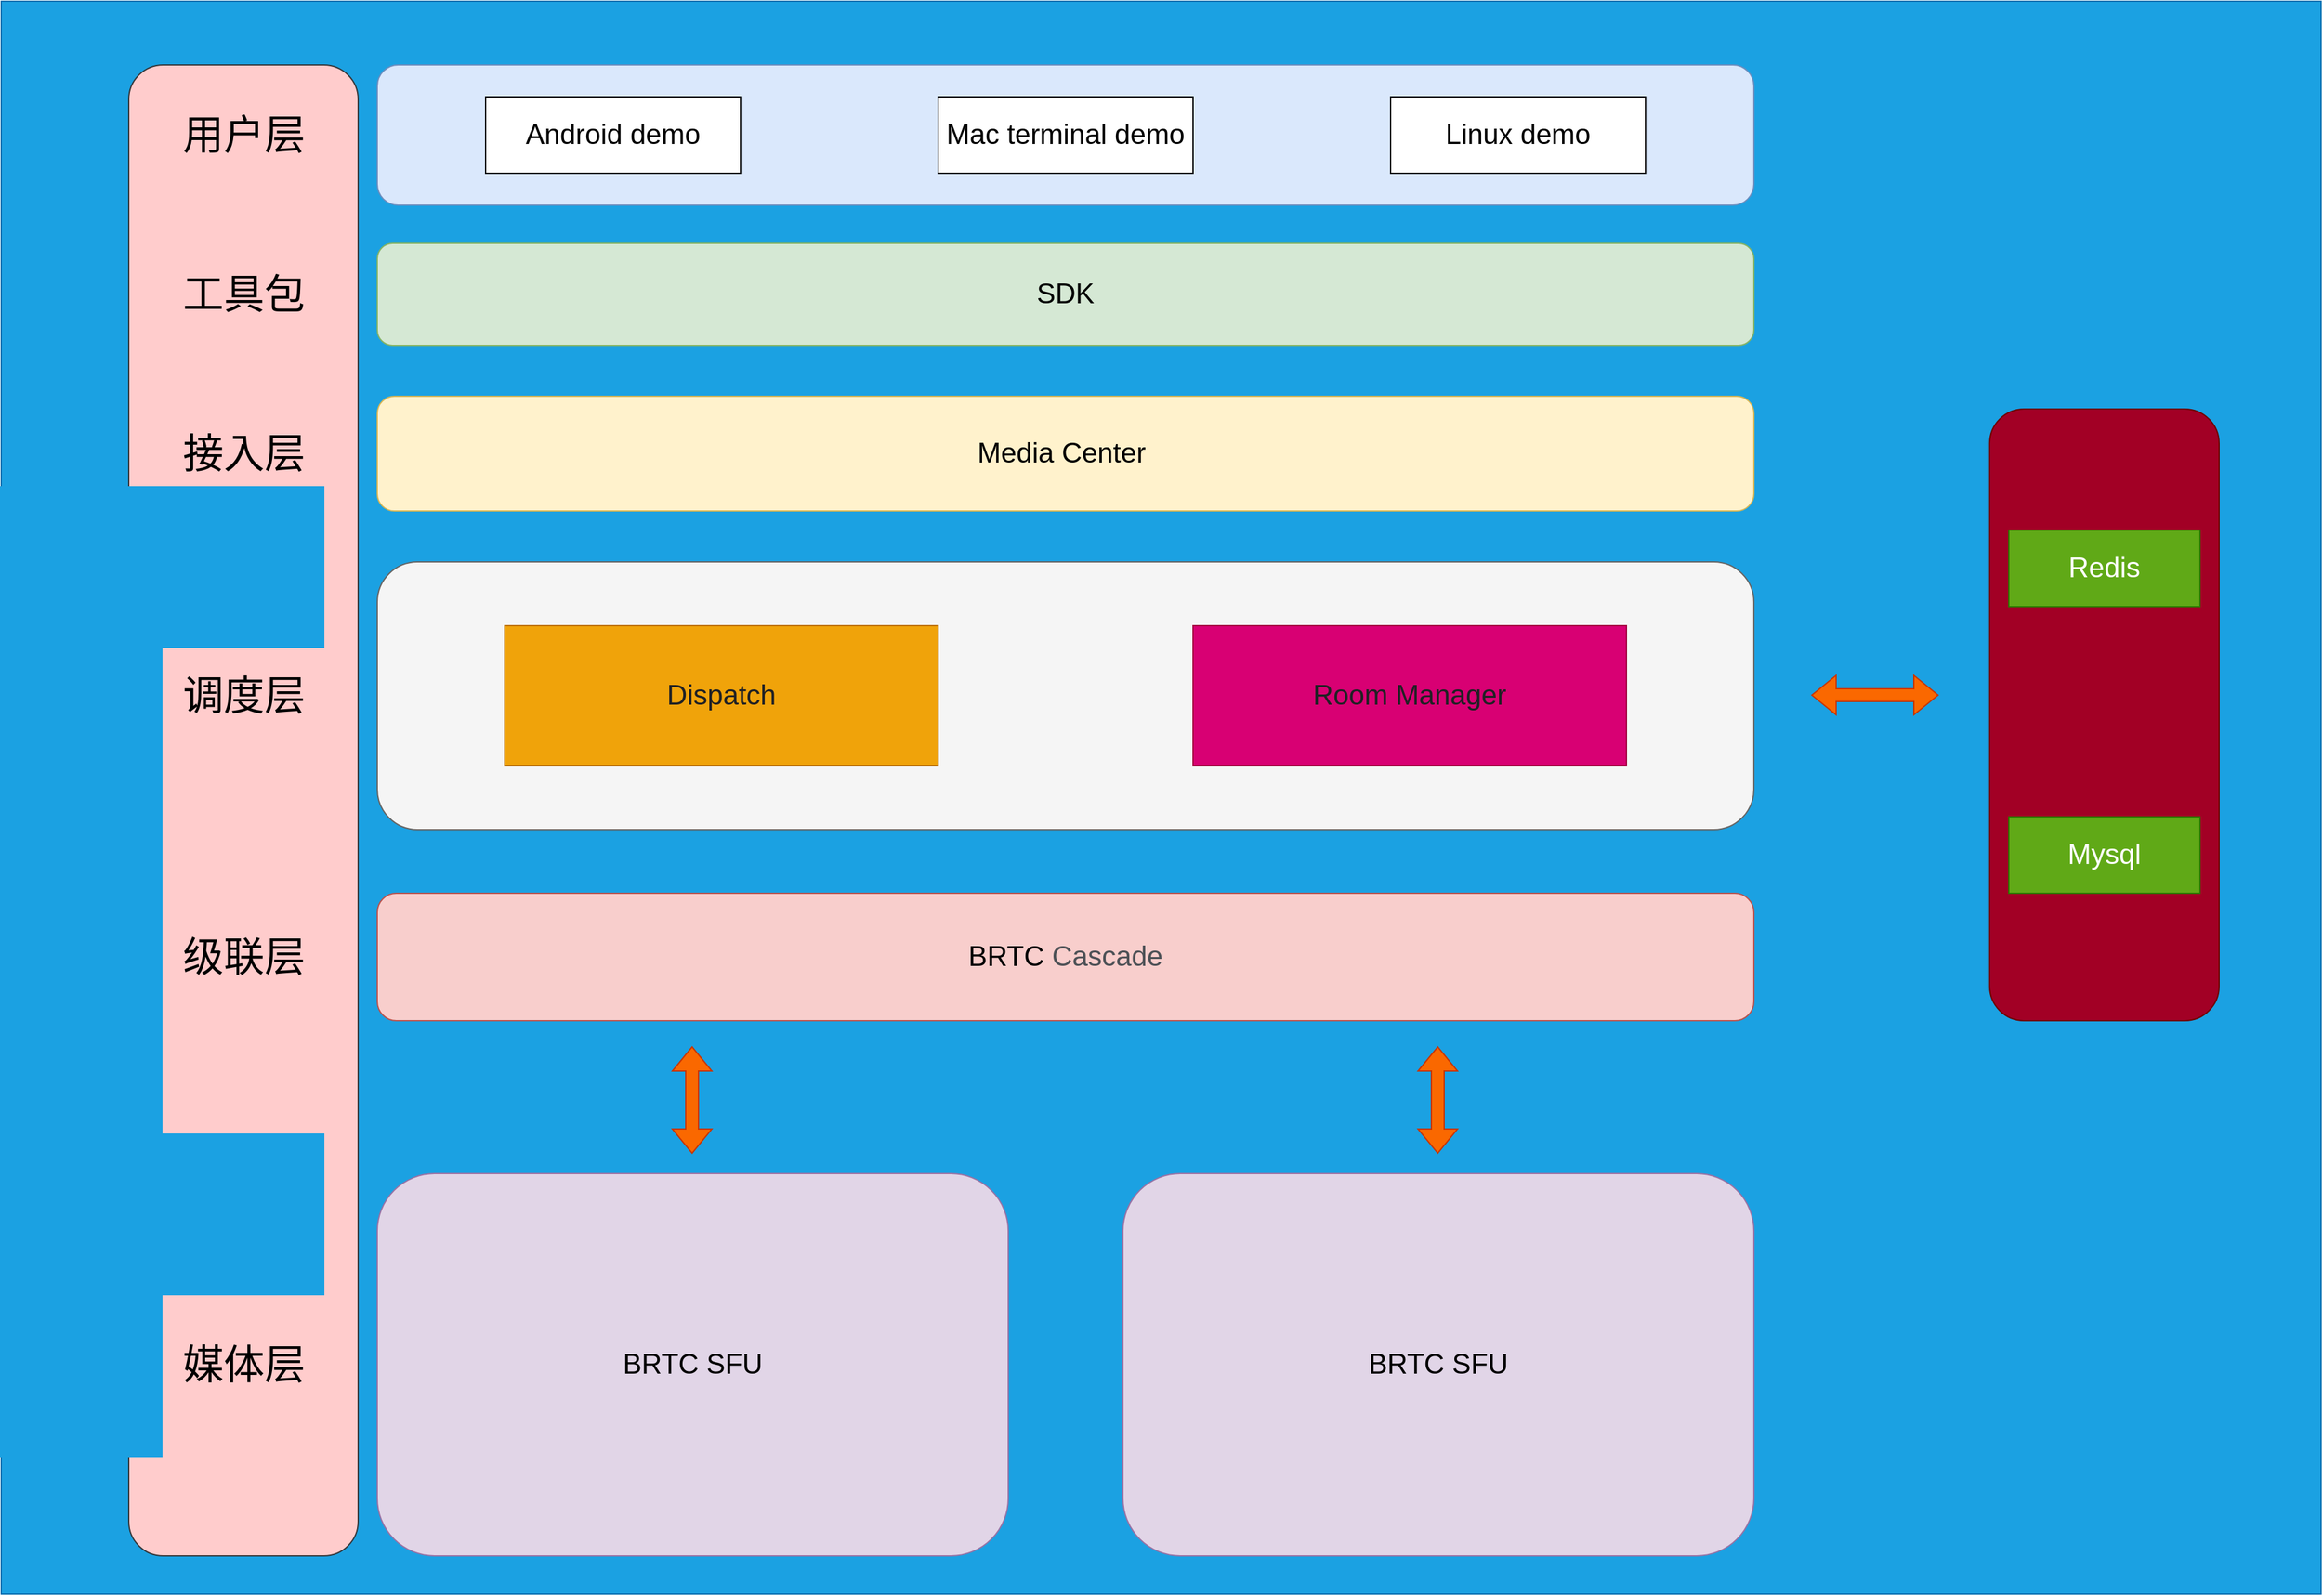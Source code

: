 <mxfile version="20.3.0" type="github">
  <diagram id="nccRrh5qaUdnJzX0Y5Ph" name="第 1 页">
    <mxGraphModel dx="3533" dy="1455" grid="1" gridSize="10" guides="1" tooltips="1" connect="1" arrows="1" fold="1" page="1" pageScale="1" pageWidth="827" pageHeight="1169" math="0" shadow="0">
      <root>
        <mxCell id="0" />
        <mxCell id="1" parent="0" />
        <mxCell id="PCyOf4dP7XEUfUKsyJfU-2" value="" style="rounded=0;whiteSpace=wrap;html=1;fillColor=#1ba1e2;fontColor=#ffffff;strokeColor=#006EAF;" vertex="1" parent="1">
          <mxGeometry x="-380" y="140" width="1820" height="1250" as="geometry" />
        </mxCell>
        <mxCell id="PCyOf4dP7XEUfUKsyJfU-32" value="" style="rounded=1;whiteSpace=wrap;html=1;labelBackgroundColor=none;fontSize=32;fillColor=#ffcccc;strokeColor=#36393d;" vertex="1" parent="1">
          <mxGeometry x="-280" y="190" width="180" height="1170" as="geometry" />
        </mxCell>
        <mxCell id="PCyOf4dP7XEUfUKsyJfU-3" value="&lt;font style=&quot;font-size: 22px;&quot;&gt;SDK&lt;/font&gt;" style="rounded=1;whiteSpace=wrap;html=1;fillColor=#d5e8d4;strokeColor=#82b366;" vertex="1" parent="1">
          <mxGeometry x="-85" y="330" width="1080" height="80" as="geometry" />
        </mxCell>
        <mxCell id="PCyOf4dP7XEUfUKsyJfU-4" value="" style="rounded=1;whiteSpace=wrap;html=1;fillColor=#dae8fc;strokeColor=#6c8ebf;" vertex="1" parent="1">
          <mxGeometry x="-85" y="190" width="1080" height="110" as="geometry" />
        </mxCell>
        <mxCell id="PCyOf4dP7XEUfUKsyJfU-5" value="Android demo" style="rounded=0;whiteSpace=wrap;html=1;fontSize=22;" vertex="1" parent="1">
          <mxGeometry y="215" width="200" height="60" as="geometry" />
        </mxCell>
        <mxCell id="PCyOf4dP7XEUfUKsyJfU-6" value="Mac terminal demo" style="rounded=0;whiteSpace=wrap;html=1;fontSize=22;" vertex="1" parent="1">
          <mxGeometry x="355" y="215" width="200" height="60" as="geometry" />
        </mxCell>
        <mxCell id="PCyOf4dP7XEUfUKsyJfU-7" value="Linux demo" style="rounded=0;whiteSpace=wrap;html=1;fontSize=22;" vertex="1" parent="1">
          <mxGeometry x="710" y="215" width="200" height="60" as="geometry" />
        </mxCell>
        <mxCell id="PCyOf4dP7XEUfUKsyJfU-8" value="&lt;font style=&quot;font-size: 22px;&quot;&gt;Media Center&amp;nbsp;&lt;/font&gt;" style="rounded=1;whiteSpace=wrap;html=1;fillColor=#fff2cc;strokeColor=#d6b656;" vertex="1" parent="1">
          <mxGeometry x="-85" y="450" width="1080" height="90" as="geometry" />
        </mxCell>
        <mxCell id="PCyOf4dP7XEUfUKsyJfU-9" value="" style="rounded=1;whiteSpace=wrap;html=1;fillColor=#a20025;fontColor=#ffffff;strokeColor=#6F0000;" vertex="1" parent="1">
          <mxGeometry x="1180" y="460" width="180" height="480" as="geometry" />
        </mxCell>
        <mxCell id="PCyOf4dP7XEUfUKsyJfU-10" value="Redis" style="rounded=0;whiteSpace=wrap;html=1;fontSize=22;fillColor=#60a917;fontColor=#ffffff;strokeColor=#2D7600;" vertex="1" parent="1">
          <mxGeometry x="1195" y="555" width="150" height="60" as="geometry" />
        </mxCell>
        <mxCell id="PCyOf4dP7XEUfUKsyJfU-11" value="Mysql" style="rounded=0;whiteSpace=wrap;html=1;fontSize=22;fillColor=#60a917;fontColor=#ffffff;strokeColor=#2D7600;" vertex="1" parent="1">
          <mxGeometry x="1195" y="780" width="150" height="60" as="geometry" />
        </mxCell>
        <mxCell id="PCyOf4dP7XEUfUKsyJfU-13" value="" style="rounded=1;whiteSpace=wrap;html=1;fillColor=#f5f5f5;fontColor=#333333;strokeColor=#666666;" vertex="1" parent="1">
          <mxGeometry x="-85" y="580" width="1080" height="210" as="geometry" />
        </mxCell>
        <mxCell id="PCyOf4dP7XEUfUKsyJfU-14" value="&lt;span style=&quot;color: rgb(32, 33, 36); font-family: arial, sans-serif; text-align: start;&quot;&gt;&lt;font style=&quot;font-size: 22px;&quot;&gt;Dispatch&lt;/font&gt;&lt;/span&gt;" style="rounded=0;whiteSpace=wrap;html=1;fontSize=22;fillColor=#f0a30a;fontColor=#000000;strokeColor=#BD7000;" vertex="1" parent="1">
          <mxGeometry x="15" y="630" width="340" height="110" as="geometry" />
        </mxCell>
        <mxCell id="PCyOf4dP7XEUfUKsyJfU-15" value="&lt;span style=&quot;color: rgb(32, 33, 36); font-family: arial, sans-serif; text-align: start;&quot;&gt;&lt;font style=&quot;font-size: 22px;&quot;&gt;Room Manager&lt;/font&gt;&lt;/span&gt;" style="rounded=0;whiteSpace=wrap;html=1;fontSize=22;fillColor=#d80073;fontColor=#ffffff;strokeColor=#A50040;" vertex="1" parent="1">
          <mxGeometry x="555" y="630" width="340" height="110" as="geometry" />
        </mxCell>
        <mxCell id="PCyOf4dP7XEUfUKsyJfU-16" value="&lt;span style=&quot;font-size: 22px;&quot;&gt;BRTC&amp;nbsp;&lt;/span&gt;&lt;span style=&quot;color: rgb(77, 81, 86); font-family: arial, sans-serif; text-align: left;&quot;&gt;&lt;font style=&quot;font-size: 22px;&quot;&gt;Cascade&lt;/font&gt;&lt;/span&gt;" style="rounded=1;whiteSpace=wrap;html=1;fillColor=#f8cecc;strokeColor=#b85450;" vertex="1" parent="1">
          <mxGeometry x="-85" y="840" width="1080" height="100" as="geometry" />
        </mxCell>
        <mxCell id="PCyOf4dP7XEUfUKsyJfU-18" value="&lt;span style=&quot;font-size: 22px;&quot;&gt;BRTC SFU&lt;/span&gt;" style="rounded=1;whiteSpace=wrap;html=1;fillColor=#e1d5e7;strokeColor=#9673a6;" vertex="1" parent="1">
          <mxGeometry x="500" y="1060" width="495" height="300" as="geometry" />
        </mxCell>
        <mxCell id="PCyOf4dP7XEUfUKsyJfU-20" value="&lt;font style=&quot;font-size: 22px;&quot;&gt;BRTC SFU&lt;/font&gt;" style="rounded=1;whiteSpace=wrap;html=1;fillColor=#e1d5e7;strokeColor=#9673a6;" vertex="1" parent="1">
          <mxGeometry x="-85" y="1060" width="495" height="300" as="geometry" />
        </mxCell>
        <mxCell id="PCyOf4dP7XEUfUKsyJfU-21" value="" style="shape=flexArrow;endArrow=classic;startArrow=classic;html=1;rounded=0;fontSize=22;fillColor=#fa6800;strokeColor=#C73500;" edge="1" parent="1">
          <mxGeometry width="100" height="100" relative="1" as="geometry">
            <mxPoint x="1040" y="684.5" as="sourcePoint" />
            <mxPoint x="1140" y="684.5" as="targetPoint" />
          </mxGeometry>
        </mxCell>
        <mxCell id="PCyOf4dP7XEUfUKsyJfU-23" value="" style="shape=flexArrow;endArrow=classic;startArrow=classic;html=1;rounded=0;fontSize=22;fillColor=#fa6800;strokeColor=#C73500;" edge="1" parent="1">
          <mxGeometry width="100" height="100" relative="1" as="geometry">
            <mxPoint x="162" y="1044.5" as="sourcePoint" />
            <mxPoint x="162" y="960" as="targetPoint" />
          </mxGeometry>
        </mxCell>
        <mxCell id="PCyOf4dP7XEUfUKsyJfU-24" value="" style="shape=flexArrow;endArrow=classic;startArrow=classic;html=1;rounded=0;fontSize=22;fillColor=#fa6800;strokeColor=#C73500;" edge="1" parent="1">
          <mxGeometry width="100" height="100" relative="1" as="geometry">
            <mxPoint x="747" y="1044.5" as="sourcePoint" />
            <mxPoint x="747" y="960" as="targetPoint" />
          </mxGeometry>
        </mxCell>
        <mxCell id="PCyOf4dP7XEUfUKsyJfU-26" value="&lt;font style=&quot;font-size: 32px;&quot;&gt;用户层&lt;/font&gt;" style="text;html=1;resizable=0;autosize=1;align=center;verticalAlign=middle;points=[];fillColor=none;strokeColor=none;rounded=0;labelBackgroundColor=none;fontSize=22;" vertex="1" parent="1">
          <mxGeometry x="-250" y="220" width="120" height="50" as="geometry" />
        </mxCell>
        <mxCell id="PCyOf4dP7XEUfUKsyJfU-27" value="&lt;span style=&quot;font-size: 32px;&quot;&gt;工具包&lt;/span&gt;" style="text;html=1;resizable=0;autosize=1;align=center;verticalAlign=middle;points=[];fillColor=none;strokeColor=none;rounded=0;labelBackgroundColor=none;fontSize=22;" vertex="1" parent="1">
          <mxGeometry x="-250" y="345" width="120" height="50" as="geometry" />
        </mxCell>
        <mxCell id="PCyOf4dP7XEUfUKsyJfU-28" value="&lt;span style=&quot;font-size: 32px;&quot;&gt;接入层&lt;/span&gt;" style="text;html=1;resizable=0;autosize=1;align=center;verticalAlign=middle;points=[];fillColor=none;strokeColor=none;rounded=0;labelBackgroundColor=none;fontSize=22;" vertex="1" parent="1">
          <mxGeometry x="-250" y="470" width="120" height="50" as="geometry" />
        </mxCell>
        <mxCell id="PCyOf4dP7XEUfUKsyJfU-29" value="&lt;span style=&quot;font-size: 32px;&quot;&gt;调度层&lt;/span&gt;" style="text;html=1;resizable=0;autosize=1;align=center;verticalAlign=middle;points=[];fillColor=none;strokeColor=none;rounded=0;labelBackgroundColor=none;fontSize=22;" vertex="1" parent="1">
          <mxGeometry x="-250" y="660" width="120" height="50" as="geometry" />
        </mxCell>
        <mxCell id="PCyOf4dP7XEUfUKsyJfU-30" value="&lt;span style=&quot;font-size: 32px;&quot;&gt;级联层&lt;/span&gt;" style="text;html=1;resizable=0;autosize=1;align=center;verticalAlign=middle;points=[];fillColor=none;strokeColor=none;rounded=0;labelBackgroundColor=none;fontSize=22;" vertex="1" parent="1">
          <mxGeometry x="-250" y="865" width="120" height="50" as="geometry" />
        </mxCell>
        <mxCell id="PCyOf4dP7XEUfUKsyJfU-31" value="&lt;span style=&quot;font-size: 32px;&quot;&gt;媒体层&lt;/span&gt;" style="text;html=1;resizable=0;autosize=1;align=center;verticalAlign=middle;points=[];fillColor=none;strokeColor=none;rounded=0;labelBackgroundColor=none;fontSize=22;" vertex="1" parent="1">
          <mxGeometry x="-250" y="1185" width="120" height="50" as="geometry" />
        </mxCell>
      </root>
    </mxGraphModel>
  </diagram>
</mxfile>
